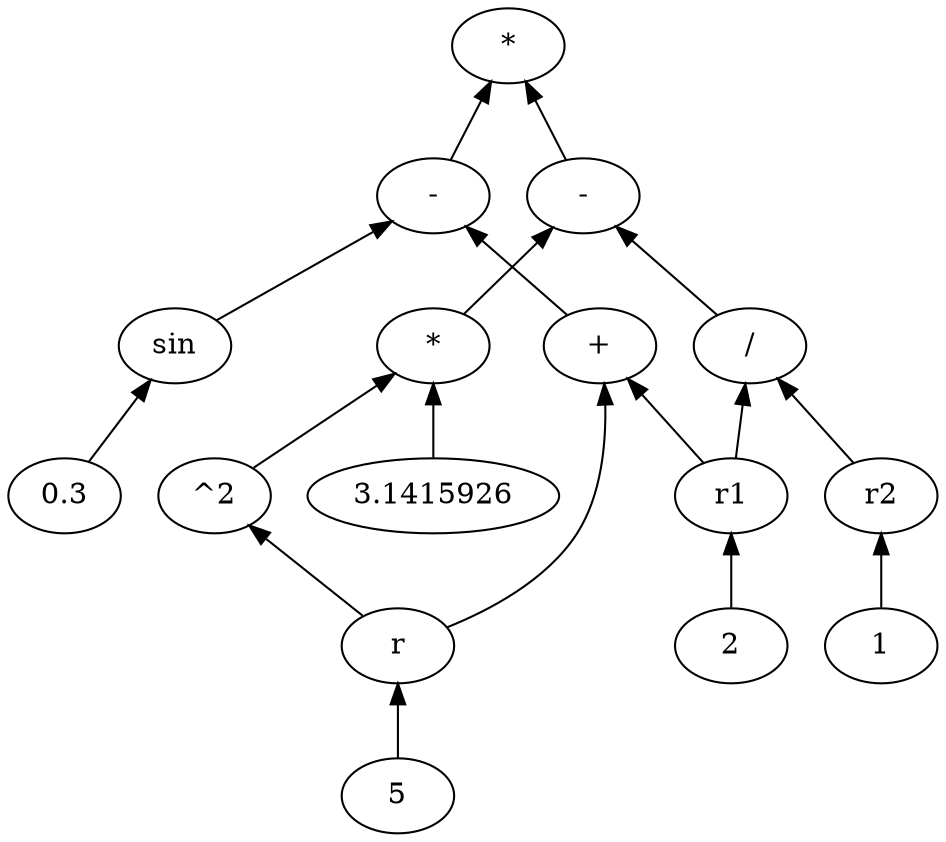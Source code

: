 digraph G {
 rankdir=BT;
 n_0[label="5"];
 n_1[label="r"];
 n_2[label="2"];
 n_3[label="r1"];
 n_4[label="1"];
 n_5[label="r2"];
 n_6[label="+"];
 n_7[label="0.3"];
 n_8[label="sin"];
 n_9[label="-"];
 n_10[label="3.1415926"];
 n_11[label="^2"];
 n_12[label="*"];
 n_13[label="-"];
 n_14[label="/"];
 n_15[label="*"];
n_0 -> n_1;
n_2 -> n_3;
n_4 -> n_5;
n_1 -> n_6;
n_3 -> n_6;
n_7 -> n_8;
n_6 -> n_9;
n_8 -> n_9;
n_1 -> n_11;
n_3 -> n_14;
n_5 -> n_14;
n_10 -> n_12;
n_11 -> n_12;
n_12 -> n_13;
n_14 -> n_13;
n_9 -> n_15;
n_13 -> n_15;
}